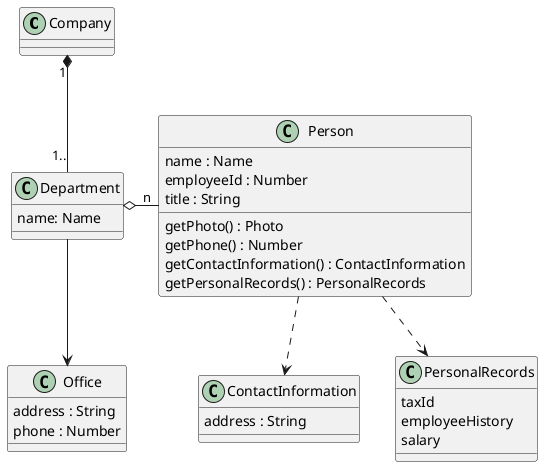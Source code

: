 @startuml
class Company{
}

class Department {
  name: Name
}

class Office {
  address : String
  phone : Number
}

'class Headquarters {
'}

class Person {
  name : Name
  employeeId : Number
  title : String
  getPhoto() : Photo
  getPhone() : Number
  getContactInformation() : ContactInformation
  getPersonalRecords() : PersonalRecords
}

class ContactInformation {
  address : String
}

class PersonalRecords {
  taxId
  employeeHistory
  salary
}

' company has more than one department
Company "1" *-do- "1.." Department

'company has department and office
'(Department, Office) -up-* Company

'Department "*" -ri- "*" Office : Location >

Department o-ri- "n" Person

'PersonalRecords --() IInformation

Person ..> PersonalRecords
Person ..> ContactInformation

Department --> Office

@enduml